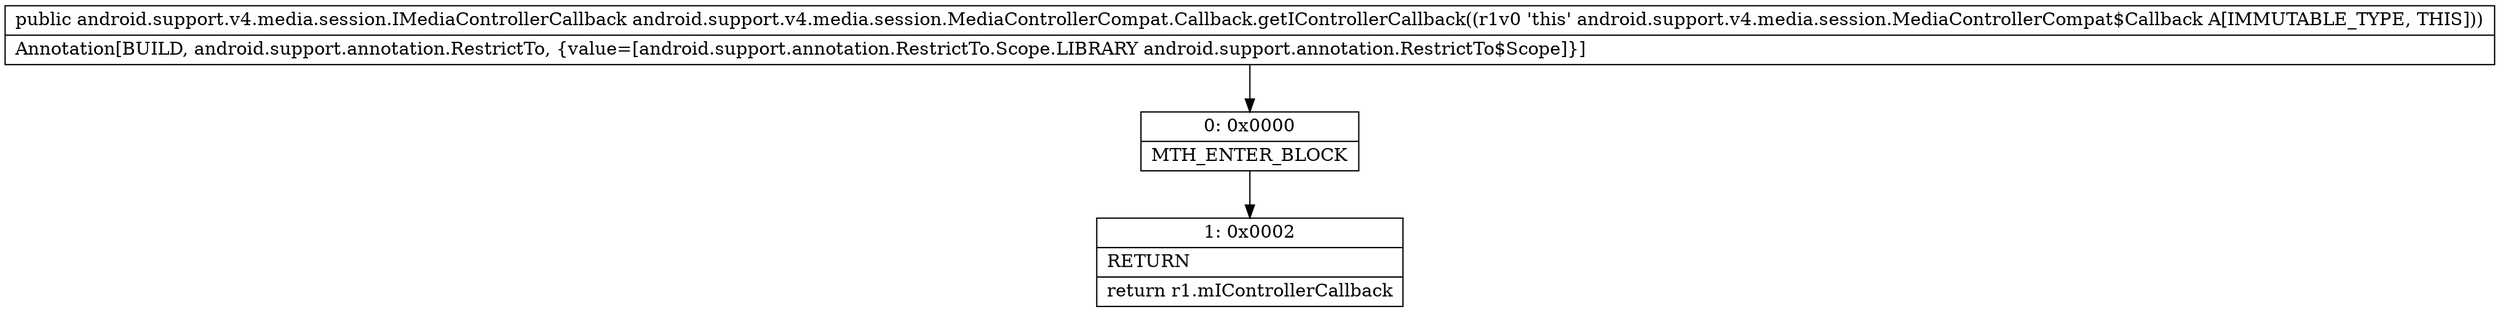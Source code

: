 digraph "CFG forandroid.support.v4.media.session.MediaControllerCompat.Callback.getIControllerCallback()Landroid\/support\/v4\/media\/session\/IMediaControllerCallback;" {
Node_0 [shape=record,label="{0\:\ 0x0000|MTH_ENTER_BLOCK\l}"];
Node_1 [shape=record,label="{1\:\ 0x0002|RETURN\l|return r1.mIControllerCallback\l}"];
MethodNode[shape=record,label="{public android.support.v4.media.session.IMediaControllerCallback android.support.v4.media.session.MediaControllerCompat.Callback.getIControllerCallback((r1v0 'this' android.support.v4.media.session.MediaControllerCompat$Callback A[IMMUTABLE_TYPE, THIS]))  | Annotation[BUILD, android.support.annotation.RestrictTo, \{value=[android.support.annotation.RestrictTo.Scope.LIBRARY android.support.annotation.RestrictTo$Scope]\}]\l}"];
MethodNode -> Node_0;
Node_0 -> Node_1;
}

